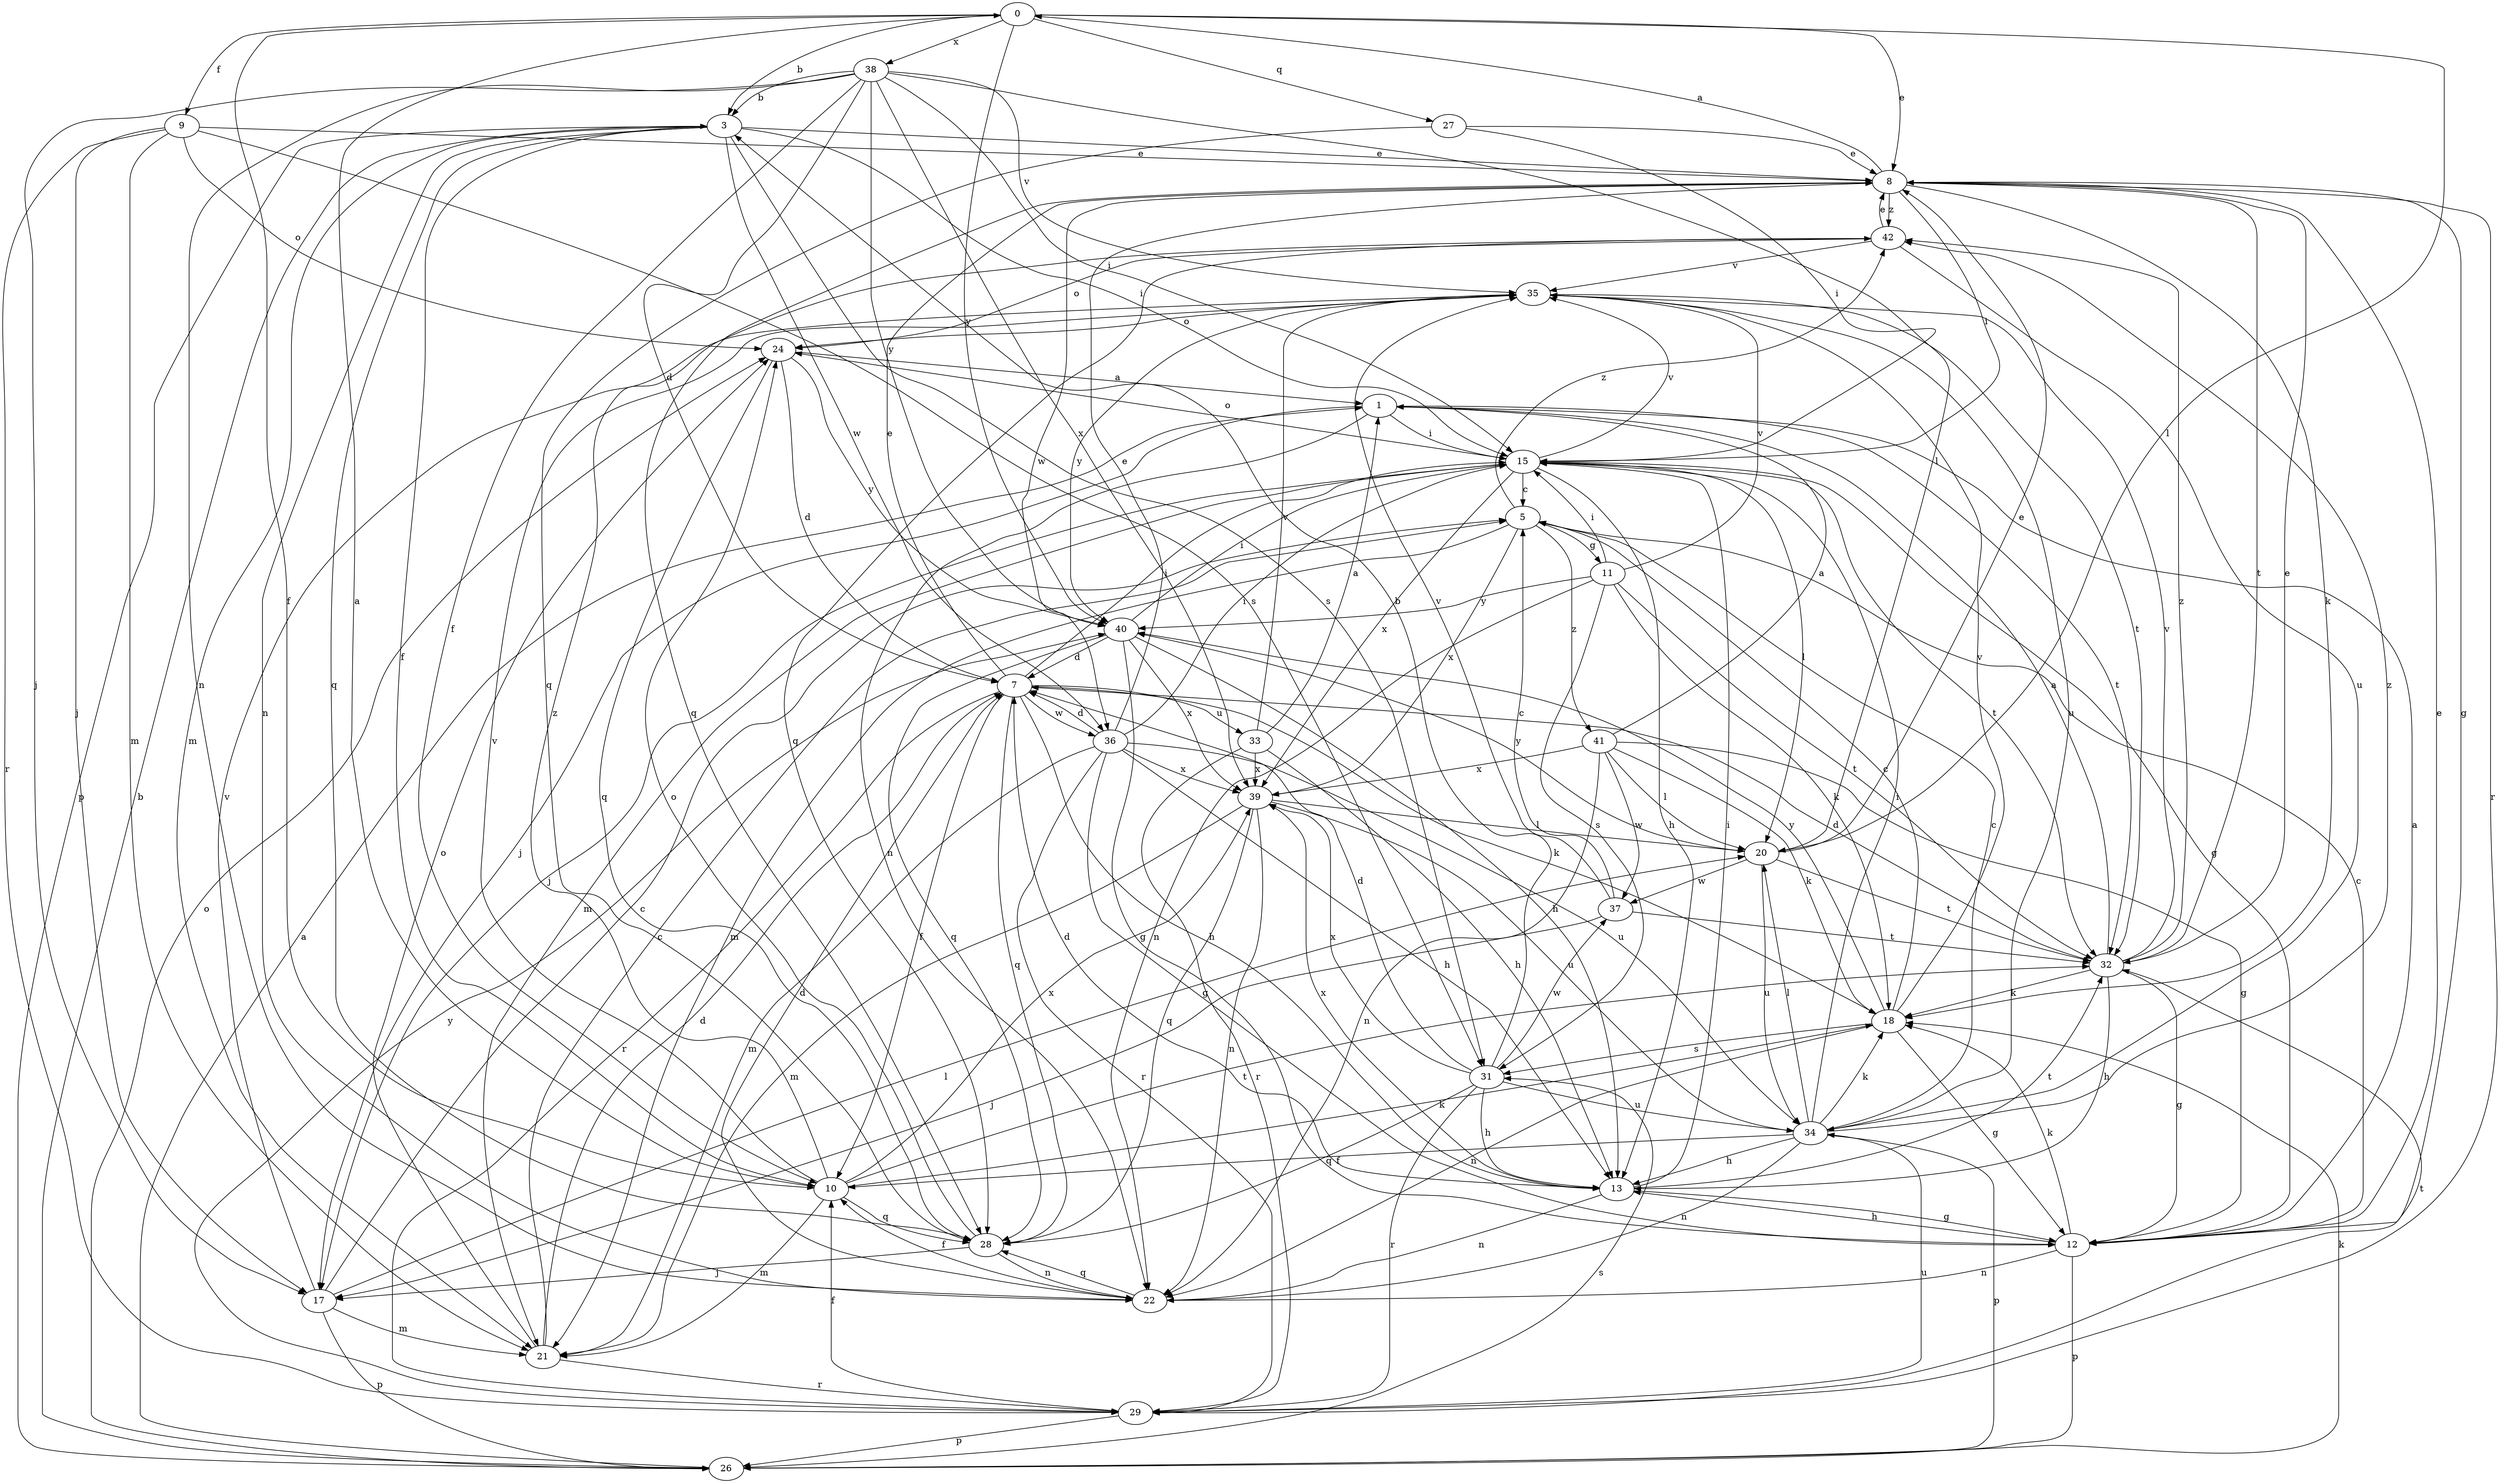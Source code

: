 strict digraph  {
0;
1;
3;
5;
7;
8;
9;
10;
11;
12;
13;
15;
17;
18;
20;
21;
22;
24;
26;
27;
28;
29;
31;
32;
33;
34;
35;
36;
37;
38;
39;
40;
41;
42;
0 -> 3  [label=b];
0 -> 8  [label=e];
0 -> 9  [label=f];
0 -> 10  [label=f];
0 -> 20  [label=l];
0 -> 27  [label=q];
0 -> 38  [label=x];
0 -> 40  [label=y];
1 -> 15  [label=i];
1 -> 17  [label=j];
1 -> 22  [label=n];
1 -> 32  [label=t];
3 -> 8  [label=e];
3 -> 10  [label=f];
3 -> 15  [label=i];
3 -> 21  [label=m];
3 -> 22  [label=n];
3 -> 26  [label=p];
3 -> 28  [label=q];
3 -> 31  [label=s];
3 -> 36  [label=w];
5 -> 11  [label=g];
5 -> 21  [label=m];
5 -> 39  [label=x];
5 -> 41  [label=z];
5 -> 42  [label=z];
7 -> 8  [label=e];
7 -> 10  [label=f];
7 -> 13  [label=h];
7 -> 15  [label=i];
7 -> 18  [label=k];
7 -> 28  [label=q];
7 -> 29  [label=r];
7 -> 33  [label=u];
7 -> 36  [label=w];
8 -> 0  [label=a];
8 -> 12  [label=g];
8 -> 15  [label=i];
8 -> 18  [label=k];
8 -> 28  [label=q];
8 -> 29  [label=r];
8 -> 32  [label=t];
8 -> 36  [label=w];
8 -> 42  [label=z];
9 -> 8  [label=e];
9 -> 17  [label=j];
9 -> 21  [label=m];
9 -> 24  [label=o];
9 -> 29  [label=r];
9 -> 31  [label=s];
10 -> 0  [label=a];
10 -> 18  [label=k];
10 -> 21  [label=m];
10 -> 28  [label=q];
10 -> 32  [label=t];
10 -> 35  [label=v];
10 -> 39  [label=x];
10 -> 42  [label=z];
11 -> 15  [label=i];
11 -> 18  [label=k];
11 -> 22  [label=n];
11 -> 31  [label=s];
11 -> 32  [label=t];
11 -> 35  [label=v];
11 -> 40  [label=y];
12 -> 1  [label=a];
12 -> 5  [label=c];
12 -> 8  [label=e];
12 -> 13  [label=h];
12 -> 18  [label=k];
12 -> 22  [label=n];
12 -> 26  [label=p];
13 -> 7  [label=d];
13 -> 12  [label=g];
13 -> 15  [label=i];
13 -> 22  [label=n];
13 -> 32  [label=t];
13 -> 39  [label=x];
15 -> 5  [label=c];
15 -> 12  [label=g];
15 -> 13  [label=h];
15 -> 17  [label=j];
15 -> 20  [label=l];
15 -> 21  [label=m];
15 -> 24  [label=o];
15 -> 32  [label=t];
15 -> 35  [label=v];
15 -> 39  [label=x];
17 -> 5  [label=c];
17 -> 20  [label=l];
17 -> 21  [label=m];
17 -> 26  [label=p];
17 -> 35  [label=v];
18 -> 5  [label=c];
18 -> 12  [label=g];
18 -> 22  [label=n];
18 -> 31  [label=s];
18 -> 35  [label=v];
18 -> 40  [label=y];
20 -> 8  [label=e];
20 -> 32  [label=t];
20 -> 34  [label=u];
20 -> 37  [label=w];
20 -> 40  [label=y];
21 -> 5  [label=c];
21 -> 7  [label=d];
21 -> 24  [label=o];
21 -> 29  [label=r];
22 -> 7  [label=d];
22 -> 10  [label=f];
22 -> 28  [label=q];
24 -> 1  [label=a];
24 -> 7  [label=d];
24 -> 28  [label=q];
24 -> 40  [label=y];
26 -> 1  [label=a];
26 -> 3  [label=b];
26 -> 18  [label=k];
26 -> 24  [label=o];
26 -> 31  [label=s];
27 -> 8  [label=e];
27 -> 15  [label=i];
27 -> 28  [label=q];
28 -> 17  [label=j];
28 -> 22  [label=n];
28 -> 24  [label=o];
29 -> 10  [label=f];
29 -> 26  [label=p];
29 -> 32  [label=t];
29 -> 34  [label=u];
29 -> 40  [label=y];
31 -> 3  [label=b];
31 -> 7  [label=d];
31 -> 13  [label=h];
31 -> 28  [label=q];
31 -> 29  [label=r];
31 -> 34  [label=u];
31 -> 37  [label=w];
31 -> 39  [label=x];
32 -> 1  [label=a];
32 -> 7  [label=d];
32 -> 8  [label=e];
32 -> 12  [label=g];
32 -> 13  [label=h];
32 -> 18  [label=k];
32 -> 35  [label=v];
32 -> 42  [label=z];
33 -> 1  [label=a];
33 -> 13  [label=h];
33 -> 29  [label=r];
33 -> 35  [label=v];
33 -> 39  [label=x];
34 -> 5  [label=c];
34 -> 10  [label=f];
34 -> 13  [label=h];
34 -> 15  [label=i];
34 -> 18  [label=k];
34 -> 20  [label=l];
34 -> 22  [label=n];
34 -> 26  [label=p];
34 -> 42  [label=z];
35 -> 24  [label=o];
35 -> 32  [label=t];
35 -> 34  [label=u];
35 -> 40  [label=y];
36 -> 7  [label=d];
36 -> 8  [label=e];
36 -> 12  [label=g];
36 -> 13  [label=h];
36 -> 15  [label=i];
36 -> 21  [label=m];
36 -> 29  [label=r];
36 -> 34  [label=u];
36 -> 39  [label=x];
37 -> 5  [label=c];
37 -> 17  [label=j];
37 -> 32  [label=t];
37 -> 35  [label=v];
38 -> 3  [label=b];
38 -> 7  [label=d];
38 -> 10  [label=f];
38 -> 15  [label=i];
38 -> 17  [label=j];
38 -> 20  [label=l];
38 -> 22  [label=n];
38 -> 35  [label=v];
38 -> 39  [label=x];
38 -> 40  [label=y];
39 -> 20  [label=l];
39 -> 21  [label=m];
39 -> 22  [label=n];
39 -> 28  [label=q];
39 -> 34  [label=u];
40 -> 7  [label=d];
40 -> 12  [label=g];
40 -> 13  [label=h];
40 -> 15  [label=i];
40 -> 28  [label=q];
40 -> 39  [label=x];
41 -> 1  [label=a];
41 -> 12  [label=g];
41 -> 18  [label=k];
41 -> 20  [label=l];
41 -> 22  [label=n];
41 -> 37  [label=w];
41 -> 39  [label=x];
42 -> 8  [label=e];
42 -> 24  [label=o];
42 -> 28  [label=q];
42 -> 34  [label=u];
42 -> 35  [label=v];
}
